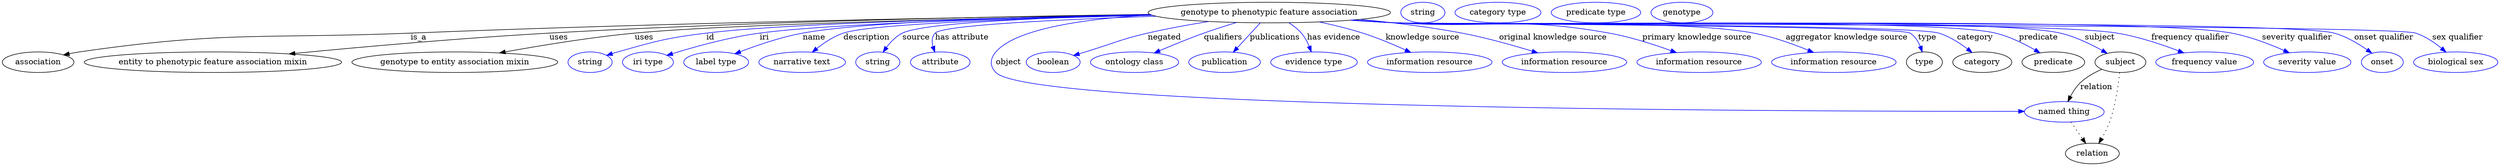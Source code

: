 digraph {
	graph [bb="0,0,4350.8,283"];
	node [label="\N"];
	"genotype to phenotypic feature association"	[height=0.5,
		label="genotype to phenotypic feature association",
		pos="2208.4,265",
		width=5.8675];
	association	[height=0.5,
		pos="62.394,178",
		width=1.7332];
	"genotype to phenotypic feature association" -> association	[label=is_a,
		lp="726.39,221.5",
		pos="e,106.71,190.75 2001.4,261.36 1712.6,257.17 1172.5,247.51 712.39,229 455.3,218.66 389.02,233.04 134.39,196 128.61,195.16 122.61,\
194.08 116.66,192.87"];
	"entity to phenotypic feature association mixin"	[height=0.5,
		pos="367.39,178",
		width=6.2286];
	"genotype to phenotypic feature association" -> "entity to phenotypic feature association mixin"	[label=uses,
		lp="970.89,221.5",
		pos="e,500.42,192.51 2000.2,261.82 1751.3,258.38 1322.2,249.78 954.39,229 802.71,220.43 629.41,204.97 510.66,193.5"];
	"genotype to entity association mixin"	[height=0.5,
		pos="789.39,178",
		width=4.9829];
	"genotype to phenotypic feature association" -> "genotype to entity association mixin"	[label=uses,
		lp="1119.9,221.5",
		pos="e,867.44,194.24 2003.4,260.6 1733.1,255.59 1272,245.03 1103.4,229 1026.6,221.7 940.05,207.46 877.3,196.05"];
	id	[color=blue,
		height=0.5,
		label=string,
		pos="1025.4,178",
		width=1.0652];
	"genotype to phenotypic feature association" -> id	[color=blue,
		label=id,
		lp="1235.4,221.5",
		pos="e,1054.4,189.95 2002.7,260.86 1760.5,256.42 1372.6,246.79 1228.4,229 1158.5,220.38 1141.2,215.13 1073.4,196 1070.3,195.12 1067.1,\
194.15 1063.9,193.13",
		style=solid];
	iri	[color=blue,
		height=0.5,
		label="iri type",
		pos="1126.4,178",
		width=1.2277];
	"genotype to phenotypic feature association" -> iri	[color=blue,
		label=iri,
		lp="1329.4,221.5",
		pos="e,1159.4,189.99 2004.1,260.41 1784,255.74 1448.3,246.09 1321.4,229 1268,221.81 1208.3,205.16 1169.1,193.05",
		style=solid];
	name	[color=blue,
		height=0.5,
		label="label type",
		pos="1245.4,178",
		width=1.5707];
	"genotype to phenotypic feature association" -> name	[color=blue,
		label=name,
		lp="1415.4,221.5",
		pos="e,1278.1,192.84 2000.9,261.62 1799.1,258.13 1507.1,249.6 1395.4,229 1358,222.11 1317.3,208.06 1287.6,196.61",
		style=solid];
	description	[color=blue,
		height=0.5,
		label="narrative text",
		pos="1395.4,178",
		width=2.0943];
	"genotype to phenotypic feature association" -> description	[color=blue,
		label=description,
		lp="1506.9,221.5",
		pos="e,1412.8,195.54 2004.5,260.23 1802.4,255.55 1516,246.02 1466.4,229 1449.7,223.26 1433.4,212.29 1420.6,202.07",
		style=solid];
	source	[color=blue,
		height=0.5,
		label=string,
		pos="1527.4,178",
		width=1.0652];
	"genotype to phenotypic feature association" -> source	[color=blue,
		label=source,
		lp="1593.4,221.5",
		pos="e,1536.4,195.63 2002.7,260.86 1830.8,256.89 1607.6,248.11 1569.4,229 1558.4,223.49 1549.1,213.64 1542.2,204.14",
		style=solid];
	"has attribute"	[color=blue,
		height=0.5,
		label=attribute,
		pos="1635.4,178",
		width=1.4443];
	"genotype to phenotypic feature association" -> "has attribute"	[color=blue,
		label="has attribute",
		lp="1673.4,221.5",
		pos="e,1625.9,195.9 2011.2,258.51 1847.7,252.97 1639.8,243.19 1626.4,229 1620.5,222.72 1620.4,213.95 1622.6,205.5",
		style=solid];
	object	[color=blue,
		height=0.5,
		label="named thing",
		pos="3595.4,91",
		width=1.9318];
	"genotype to phenotypic feature association" -> object	[color=blue,
		label=object,
		lp="1754.4,178",
		pos="e,3525.9,91.87 2002.5,260.85 1890.5,254.27 1767.7,237.4 1732.4,196 1722,183.83 1721.3,171.52 1732.4,160 1795.1,94.928 3167.4,91.644 \
3515.6,91.862",
		style=solid];
	negated	[color=blue,
		height=0.5,
		label=boolean,
		pos="1832.4,178",
		width=1.2999];
	"genotype to phenotypic feature association" -> negated	[color=blue,
		label=negated,
		lp="2025.4,221.5",
		pos="e,1867.6,189.91 2103,249.38 2068.8,243.89 2030.8,237.02 1996.4,229 1947.1,217.52 1935.8,210.81 1887.4,196 1884.1,194.99 1880.7,193.94 \
1877.2,192.89",
		style=solid];
	qualifiers	[color=blue,
		height=0.5,
		label="ontology class",
		pos="1973.4,178",
		width=2.1304];
	"genotype to phenotypic feature association" -> qualifiers	[color=blue,
		label=qualifiers,
		lp="2127.9,221.5",
		pos="e,2007.7,194.2 2151.2,247.6 2132.9,242.05 2112.7,235.58 2094.4,229 2068.5,219.69 2040,207.99 2017.2,198.25",
		style=solid];
	publications	[color=blue,
		height=0.5,
		label=publication,
		pos="2130.4,178",
		width=1.7332];
	"genotype to phenotypic feature association" -> publications	[color=blue,
		label=publications,
		lp="2218.4,221.5",
		pos="e,2145.6,195.6 2192.6,246.8 2181.1,234.31 2165.5,217.24 2152.7,203.35",
		style=solid];
	"has evidence"	[color=blue,
		height=0.5,
		label="evidence type",
		pos="2286.4,178",
		width=2.0943];
	"genotype to phenotypic feature association" -> "has evidence"	[color=blue,
		label="has evidence",
		lp="2320.9,221.5",
		pos="e,2281.7,196.17 2242.6,247.14 2250.5,242.1 2258.3,236.02 2264.4,229 2270.2,222.27 2274.7,213.76 2278.1,205.67",
		style=solid];
	"knowledge source"	[color=blue,
		height=0.5,
		label="information resource",
		pos="2488.4,178",
		width=3.015];
	"genotype to phenotypic feature association" -> "knowledge source"	[color=blue,
		label="knowledge source",
		lp="2475.9,221.5",
		pos="e,2455.3,195.19 2295.5,248.53 2320.3,243.26 2347.1,236.71 2371.4,229 2396.7,220.96 2424,209.44 2445.9,199.49",
		style=solid];
	"original knowledge source"	[color=blue,
		height=0.5,
		label="information resource",
		pos="2723.4,178",
		width=3.015];
	"genotype to phenotypic feature association" -> "original knowledge source"	[color=blue,
		label="original knowledge source",
		lp="2703.4,221.5",
		pos="e,2676.8,194.35 2366.9,253.03 2423.2,247.67 2486.9,239.94 2544.4,229 2586.1,221.06 2632.3,208.07 2667.2,197.31",
		style=solid];
	"primary knowledge source"	[color=blue,
		height=0.5,
		label="information resource",
		pos="2958.4,178",
		width=3.015];
	"genotype to phenotypic feature association" -> "primary knowledge source"	[color=blue,
		label="primary knowledge source",
		lp="2954.4,221.5",
		pos="e,2918.8,194.78 2355.8,252.08 2380.3,250.26 2405.6,248.49 2429.4,247 2594.6,236.65 2638.5,258.36 2801.4,229 2838.4,222.34 2878.7,\
209.36 2909.2,198.29",
		style=solid];
	"aggregator knowledge source"	[color=blue,
		height=0.5,
		label="information resource",
		pos="3193.4,178",
		width=3.015];
	"genotype to phenotypic feature association" -> "aggregator knowledge source"	[color=blue,
		label="aggregator knowledge source",
		lp="3215.9,221.5",
		pos="e,3158,195.15 2353.1,251.87 2378.5,250.03 2404.7,248.3 2429.4,247 2567.9,239.68 2917.1,254.64 3053.4,229 3086.2,222.84 3121.5,210.17 \
3148.5,199.13",
		style=solid];
	type	[height=0.5,
		pos="3351.4,178",
		width=0.86659];
	"genotype to phenotypic feature association" -> type	[color=blue,
		label=type,
		lp="3356.4,221.5",
		pos="e,3347.7,196.02 2351.9,251.77 2377.7,249.92 2404.3,248.22 2429.4,247 2454.3,245.79 3305.3,242.31 3326.4,229 3334.8,223.67 3340.5,\
214.56 3344.3,205.56",
		style=solid];
	category	[height=0.5,
		pos="3452.4,178",
		width=1.4263];
	"genotype to phenotypic feature association" -> category	[color=blue,
		label=category,
		lp="3439.9,221.5",
		pos="e,3434.6,194.98 2351.9,251.75 2377.7,249.9 2404.3,248.2 2429.4,247 2482,244.48 3326.1,244.57 3376.4,229 3394.6,223.35 3412.6,211.88 \
3426.5,201.35",
		style=solid];
	predicate	[height=0.5,
		pos="3576.4,178",
		width=1.5165];
	"genotype to phenotypic feature association" -> predicate	[color=blue,
		label=predicate,
		lp="3550.4,221.5",
		pos="e,3553.1,194.29 2351.6,251.74 2377.5,249.87 2404.2,248.18 2429.4,247 2545.5,241.54 3362.4,256.45 3475.4,229 3499.8,223.06 3525.2,\
210.46 3544.4,199.4",
		style=solid];
	subject	[height=0.5,
		pos="3693.4,178",
		width=1.2277];
	"genotype to phenotypic feature association" -> subject	[color=blue,
		label=subject,
		lp="3657.4,221.5",
		pos="e,3670.3,193.59 2351.3,251.72 2377.2,249.86 2404.1,248.17 2429.4,247 2558.1,241.06 3463,258.36 3588.4,229 3614.3,222.93 3641.4,209.86 \
3661.5,198.6",
		style=solid];
	"frequency qualifier"	[color=blue,
		height=0.5,
		label="frequency value",
		pos="3840.4,178",
		width=2.3651];
	"genotype to phenotypic feature association" -> "frequency qualifier"	[color=blue,
		label="frequency qualifier",
		lp="3815.4,221.5",
		pos="e,3804.1,194.32 2351,251.72 2377,249.85 2404,248.16 2429.4,247 2569,240.64 3549.5,251.97 3687.4,229 3724.5,222.83 3764.8,209.35 \
3794.7,197.94",
		style=solid];
	"severity qualifier"	[color=blue,
		height=0.5,
		label="severity value",
		pos="4019.4,178",
		width=2.1123];
	"genotype to phenotypic feature association" -> "severity qualifier"	[color=blue,
		label="severity qualifier",
		lp="4001.4,221.5",
		pos="e,3988,194.46 2351,251.68 2377,249.81 2404,248.13 2429.4,247 2591.2,239.78 3728.2,259.15 3887.4,229 3919.1,222.99 3953.1,209.94 \
3978.7,198.67",
		style=solid];
	"onset qualifier"	[color=blue,
		height=0.5,
		label=onset,
		pos="4149.4,178",
		width=1.011];
	"genotype to phenotypic feature association" -> "onset qualifier"	[color=blue,
		label="onset qualifier",
		lp="4151.9,221.5",
		pos="e,4131.3,193.83 2350.7,251.67 2376.8,249.8 2403.9,248.12 2429.4,247 2520.3,243.01 3978.9,253.84 4066.4,229 4087,223.15 4107.7,210.74 \
4123.2,199.74",
		style=solid];
	"sex qualifier"	[color=blue,
		height=0.5,
		label="biological sex",
		pos="4277.4,178",
		width=2.0401];
	"genotype to phenotypic feature association" -> "sex qualifier"	[color=blue,
		label="sex qualifier",
		lp="4280.4,221.5",
		pos="e,4260.4,195.76 2350.4,251.67 2376.6,249.79 2403.8,248.11 2429.4,247 2478.7,244.85 4160.4,244.31 4207.4,229 4224.1,223.57 4240.1,\
212.62 4252.7,202.34",
		style=solid];
	relation	[height=0.5,
		pos="3644.4,18",
		width=1.2999];
	object -> relation	[pos="e,3632.9,35.705 3607,73.174 3613,64.509 3620.4,53.768 3627,44.141",
		style=dotted];
	association_type	[color=blue,
		height=0.5,
		label=string,
		pos="2476.4,265",
		width=1.0652];
	association_category	[color=blue,
		height=0.5,
		label="category type",
		pos="2607.4,265",
		width=2.0762];
	"genotype to phenotypic feature association_predicate"	[color=blue,
		height=0.5,
		label="predicate type",
		pos="2778.4,265",
		width=2.1665];
	subject -> object	[label=relation,
		lp="3651.4,134.5",
		pos="e,3601.8,108.97 3660.9,165.59 3648.1,159.94 3634,152.13 3623.4,142 3616.4,135.31 3610.7,126.48 3606.3,118.1"];
	subject -> relation	[pos="e,3655.6,35.828 3692,159.99 3689.9,139.02 3685,102.55 3674.4,73 3670.9,63.258 3665.8,53.189 3660.8,44.423",
		style=dotted];
	"genotype to phenotypic feature association_subject"	[color=blue,
		height=0.5,
		label=genotype,
		pos="2928.4,265",
		width=1.4985];
}
